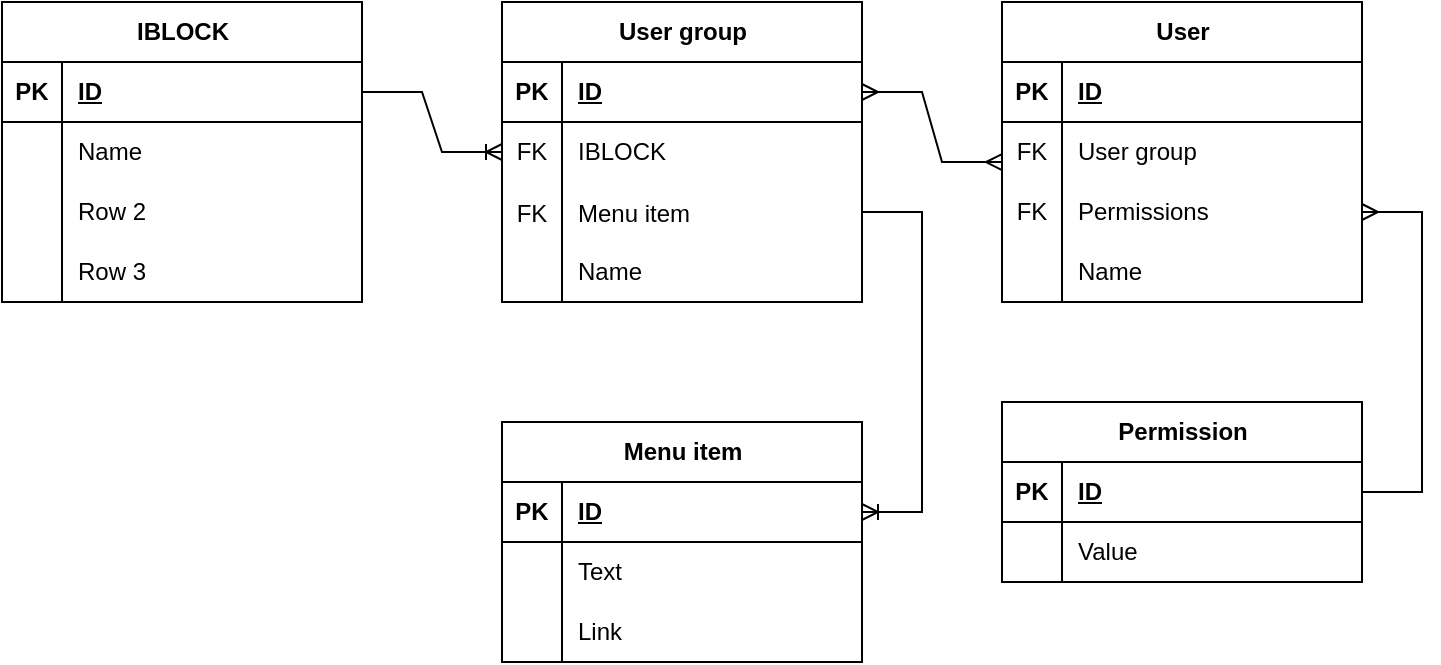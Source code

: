 <mxfile version="23.1.2" type="github">
  <diagram name="Page-1" id="EuUkEypdlGgZr67mnSQm">
    <mxGraphModel dx="935" dy="523" grid="1" gridSize="10" guides="1" tooltips="1" connect="1" arrows="1" fold="1" page="1" pageScale="1" pageWidth="850" pageHeight="1100" math="0" shadow="0">
      <root>
        <mxCell id="0" />
        <mxCell id="1" parent="0" />
        <mxCell id="Jmv412X6OkpTBtNYfSMh-15" value="IBLOCK" style="shape=table;startSize=30;container=1;collapsible=1;childLayout=tableLayout;fixedRows=1;rowLines=0;fontStyle=1;align=center;resizeLast=1;html=1;" vertex="1" parent="1">
          <mxGeometry x="20" y="580" width="180" height="150" as="geometry" />
        </mxCell>
        <mxCell id="Jmv412X6OkpTBtNYfSMh-16" value="" style="shape=tableRow;horizontal=0;startSize=0;swimlaneHead=0;swimlaneBody=0;fillColor=none;collapsible=0;dropTarget=0;points=[[0,0.5],[1,0.5]];portConstraint=eastwest;top=0;left=0;right=0;bottom=1;" vertex="1" parent="Jmv412X6OkpTBtNYfSMh-15">
          <mxGeometry y="30" width="180" height="30" as="geometry" />
        </mxCell>
        <mxCell id="Jmv412X6OkpTBtNYfSMh-17" value="PK" style="shape=partialRectangle;connectable=0;fillColor=none;top=0;left=0;bottom=0;right=0;fontStyle=1;overflow=hidden;whiteSpace=wrap;html=1;" vertex="1" parent="Jmv412X6OkpTBtNYfSMh-16">
          <mxGeometry width="30" height="30" as="geometry">
            <mxRectangle width="30" height="30" as="alternateBounds" />
          </mxGeometry>
        </mxCell>
        <mxCell id="Jmv412X6OkpTBtNYfSMh-18" value="ID" style="shape=partialRectangle;connectable=0;fillColor=none;top=0;left=0;bottom=0;right=0;align=left;spacingLeft=6;fontStyle=5;overflow=hidden;whiteSpace=wrap;html=1;" vertex="1" parent="Jmv412X6OkpTBtNYfSMh-16">
          <mxGeometry x="30" width="150" height="30" as="geometry">
            <mxRectangle width="150" height="30" as="alternateBounds" />
          </mxGeometry>
        </mxCell>
        <mxCell id="Jmv412X6OkpTBtNYfSMh-19" value="" style="shape=tableRow;horizontal=0;startSize=0;swimlaneHead=0;swimlaneBody=0;fillColor=none;collapsible=0;dropTarget=0;points=[[0,0.5],[1,0.5]];portConstraint=eastwest;top=0;left=0;right=0;bottom=0;" vertex="1" parent="Jmv412X6OkpTBtNYfSMh-15">
          <mxGeometry y="60" width="180" height="30" as="geometry" />
        </mxCell>
        <mxCell id="Jmv412X6OkpTBtNYfSMh-20" value="" style="shape=partialRectangle;connectable=0;fillColor=none;top=0;left=0;bottom=0;right=0;editable=1;overflow=hidden;whiteSpace=wrap;html=1;" vertex="1" parent="Jmv412X6OkpTBtNYfSMh-19">
          <mxGeometry width="30" height="30" as="geometry">
            <mxRectangle width="30" height="30" as="alternateBounds" />
          </mxGeometry>
        </mxCell>
        <mxCell id="Jmv412X6OkpTBtNYfSMh-21" value="Name" style="shape=partialRectangle;connectable=0;fillColor=none;top=0;left=0;bottom=0;right=0;align=left;spacingLeft=6;overflow=hidden;whiteSpace=wrap;html=1;" vertex="1" parent="Jmv412X6OkpTBtNYfSMh-19">
          <mxGeometry x="30" width="150" height="30" as="geometry">
            <mxRectangle width="150" height="30" as="alternateBounds" />
          </mxGeometry>
        </mxCell>
        <mxCell id="Jmv412X6OkpTBtNYfSMh-22" value="" style="shape=tableRow;horizontal=0;startSize=0;swimlaneHead=0;swimlaneBody=0;fillColor=none;collapsible=0;dropTarget=0;points=[[0,0.5],[1,0.5]];portConstraint=eastwest;top=0;left=0;right=0;bottom=0;" vertex="1" parent="Jmv412X6OkpTBtNYfSMh-15">
          <mxGeometry y="90" width="180" height="30" as="geometry" />
        </mxCell>
        <mxCell id="Jmv412X6OkpTBtNYfSMh-23" value="" style="shape=partialRectangle;connectable=0;fillColor=none;top=0;left=0;bottom=0;right=0;editable=1;overflow=hidden;whiteSpace=wrap;html=1;" vertex="1" parent="Jmv412X6OkpTBtNYfSMh-22">
          <mxGeometry width="30" height="30" as="geometry">
            <mxRectangle width="30" height="30" as="alternateBounds" />
          </mxGeometry>
        </mxCell>
        <mxCell id="Jmv412X6OkpTBtNYfSMh-24" value="Row 2" style="shape=partialRectangle;connectable=0;fillColor=none;top=0;left=0;bottom=0;right=0;align=left;spacingLeft=6;overflow=hidden;whiteSpace=wrap;html=1;" vertex="1" parent="Jmv412X6OkpTBtNYfSMh-22">
          <mxGeometry x="30" width="150" height="30" as="geometry">
            <mxRectangle width="150" height="30" as="alternateBounds" />
          </mxGeometry>
        </mxCell>
        <mxCell id="Jmv412X6OkpTBtNYfSMh-25" value="" style="shape=tableRow;horizontal=0;startSize=0;swimlaneHead=0;swimlaneBody=0;fillColor=none;collapsible=0;dropTarget=0;points=[[0,0.5],[1,0.5]];portConstraint=eastwest;top=0;left=0;right=0;bottom=0;" vertex="1" parent="Jmv412X6OkpTBtNYfSMh-15">
          <mxGeometry y="120" width="180" height="30" as="geometry" />
        </mxCell>
        <mxCell id="Jmv412X6OkpTBtNYfSMh-26" value="" style="shape=partialRectangle;connectable=0;fillColor=none;top=0;left=0;bottom=0;right=0;editable=1;overflow=hidden;whiteSpace=wrap;html=1;" vertex="1" parent="Jmv412X6OkpTBtNYfSMh-25">
          <mxGeometry width="30" height="30" as="geometry">
            <mxRectangle width="30" height="30" as="alternateBounds" />
          </mxGeometry>
        </mxCell>
        <mxCell id="Jmv412X6OkpTBtNYfSMh-27" value="Row 3" style="shape=partialRectangle;connectable=0;fillColor=none;top=0;left=0;bottom=0;right=0;align=left;spacingLeft=6;overflow=hidden;whiteSpace=wrap;html=1;" vertex="1" parent="Jmv412X6OkpTBtNYfSMh-25">
          <mxGeometry x="30" width="150" height="30" as="geometry">
            <mxRectangle width="150" height="30" as="alternateBounds" />
          </mxGeometry>
        </mxCell>
        <mxCell id="Jmv412X6OkpTBtNYfSMh-28" value="User group" style="shape=table;startSize=30;container=1;collapsible=1;childLayout=tableLayout;fixedRows=1;rowLines=0;fontStyle=1;align=center;resizeLast=1;html=1;" vertex="1" parent="1">
          <mxGeometry x="270" y="580" width="180" height="150" as="geometry" />
        </mxCell>
        <mxCell id="Jmv412X6OkpTBtNYfSMh-29" value="" style="shape=tableRow;horizontal=0;startSize=0;swimlaneHead=0;swimlaneBody=0;fillColor=none;collapsible=0;dropTarget=0;points=[[0,0.5],[1,0.5]];portConstraint=eastwest;top=0;left=0;right=0;bottom=1;" vertex="1" parent="Jmv412X6OkpTBtNYfSMh-28">
          <mxGeometry y="30" width="180" height="30" as="geometry" />
        </mxCell>
        <mxCell id="Jmv412X6OkpTBtNYfSMh-30" value="PK" style="shape=partialRectangle;connectable=0;fillColor=none;top=0;left=0;bottom=0;right=0;fontStyle=1;overflow=hidden;whiteSpace=wrap;html=1;" vertex="1" parent="Jmv412X6OkpTBtNYfSMh-29">
          <mxGeometry width="30" height="30" as="geometry">
            <mxRectangle width="30" height="30" as="alternateBounds" />
          </mxGeometry>
        </mxCell>
        <mxCell id="Jmv412X6OkpTBtNYfSMh-31" value="ID" style="shape=partialRectangle;connectable=0;fillColor=none;top=0;left=0;bottom=0;right=0;align=left;spacingLeft=6;fontStyle=5;overflow=hidden;whiteSpace=wrap;html=1;" vertex="1" parent="Jmv412X6OkpTBtNYfSMh-29">
          <mxGeometry x="30" width="150" height="30" as="geometry">
            <mxRectangle width="150" height="30" as="alternateBounds" />
          </mxGeometry>
        </mxCell>
        <mxCell id="Jmv412X6OkpTBtNYfSMh-32" value="" style="shape=tableRow;horizontal=0;startSize=0;swimlaneHead=0;swimlaneBody=0;fillColor=none;collapsible=0;dropTarget=0;points=[[0,0.5],[1,0.5]];portConstraint=eastwest;top=0;left=0;right=0;bottom=0;" vertex="1" parent="Jmv412X6OkpTBtNYfSMh-28">
          <mxGeometry y="60" width="180" height="30" as="geometry" />
        </mxCell>
        <mxCell id="Jmv412X6OkpTBtNYfSMh-33" value="FK" style="shape=partialRectangle;connectable=0;fillColor=none;top=0;left=0;bottom=0;right=0;editable=1;overflow=hidden;whiteSpace=wrap;html=1;" vertex="1" parent="Jmv412X6OkpTBtNYfSMh-32">
          <mxGeometry width="30" height="30" as="geometry">
            <mxRectangle width="30" height="30" as="alternateBounds" />
          </mxGeometry>
        </mxCell>
        <mxCell id="Jmv412X6OkpTBtNYfSMh-34" value="IBLOCK" style="shape=partialRectangle;connectable=0;fillColor=none;top=0;left=0;bottom=0;right=0;align=left;spacingLeft=6;overflow=hidden;whiteSpace=wrap;html=1;" vertex="1" parent="Jmv412X6OkpTBtNYfSMh-32">
          <mxGeometry x="30" width="150" height="30" as="geometry">
            <mxRectangle width="150" height="30" as="alternateBounds" />
          </mxGeometry>
        </mxCell>
        <mxCell id="Jmv412X6OkpTBtNYfSMh-102" value="" style="shape=tableRow;horizontal=0;startSize=0;swimlaneHead=0;swimlaneBody=0;fillColor=none;collapsible=0;dropTarget=0;points=[[0,0.5],[1,0.5]];portConstraint=eastwest;top=0;left=0;right=0;bottom=0;" vertex="1" parent="Jmv412X6OkpTBtNYfSMh-28">
          <mxGeometry y="90" width="180" height="30" as="geometry" />
        </mxCell>
        <mxCell id="Jmv412X6OkpTBtNYfSMh-103" value="FK" style="shape=partialRectangle;connectable=0;fillColor=none;top=0;left=0;bottom=0;right=0;editable=1;overflow=hidden;" vertex="1" parent="Jmv412X6OkpTBtNYfSMh-102">
          <mxGeometry width="30" height="30" as="geometry">
            <mxRectangle width="30" height="30" as="alternateBounds" />
          </mxGeometry>
        </mxCell>
        <mxCell id="Jmv412X6OkpTBtNYfSMh-104" value="Menu item" style="shape=partialRectangle;connectable=0;fillColor=none;top=0;left=0;bottom=0;right=0;align=left;spacingLeft=6;overflow=hidden;" vertex="1" parent="Jmv412X6OkpTBtNYfSMh-102">
          <mxGeometry x="30" width="150" height="30" as="geometry">
            <mxRectangle width="150" height="30" as="alternateBounds" />
          </mxGeometry>
        </mxCell>
        <mxCell id="Jmv412X6OkpTBtNYfSMh-38" value="" style="shape=tableRow;horizontal=0;startSize=0;swimlaneHead=0;swimlaneBody=0;fillColor=none;collapsible=0;dropTarget=0;points=[[0,0.5],[1,0.5]];portConstraint=eastwest;top=0;left=0;right=0;bottom=0;" vertex="1" parent="Jmv412X6OkpTBtNYfSMh-28">
          <mxGeometry y="120" width="180" height="30" as="geometry" />
        </mxCell>
        <mxCell id="Jmv412X6OkpTBtNYfSMh-39" value="" style="shape=partialRectangle;connectable=0;fillColor=none;top=0;left=0;bottom=0;right=0;editable=1;overflow=hidden;whiteSpace=wrap;html=1;" vertex="1" parent="Jmv412X6OkpTBtNYfSMh-38">
          <mxGeometry width="30" height="30" as="geometry">
            <mxRectangle width="30" height="30" as="alternateBounds" />
          </mxGeometry>
        </mxCell>
        <mxCell id="Jmv412X6OkpTBtNYfSMh-40" value="Name" style="shape=partialRectangle;connectable=0;fillColor=none;top=0;left=0;bottom=0;right=0;align=left;spacingLeft=6;overflow=hidden;whiteSpace=wrap;html=1;" vertex="1" parent="Jmv412X6OkpTBtNYfSMh-38">
          <mxGeometry x="30" width="150" height="30" as="geometry">
            <mxRectangle width="150" height="30" as="alternateBounds" />
          </mxGeometry>
        </mxCell>
        <mxCell id="Jmv412X6OkpTBtNYfSMh-54" value="User" style="shape=table;startSize=30;container=1;collapsible=1;childLayout=tableLayout;fixedRows=1;rowLines=0;fontStyle=1;align=center;resizeLast=1;html=1;" vertex="1" parent="1">
          <mxGeometry x="520" y="580" width="180" height="150" as="geometry" />
        </mxCell>
        <mxCell id="Jmv412X6OkpTBtNYfSMh-55" value="" style="shape=tableRow;horizontal=0;startSize=0;swimlaneHead=0;swimlaneBody=0;fillColor=none;collapsible=0;dropTarget=0;points=[[0,0.5],[1,0.5]];portConstraint=eastwest;top=0;left=0;right=0;bottom=1;" vertex="1" parent="Jmv412X6OkpTBtNYfSMh-54">
          <mxGeometry y="30" width="180" height="30" as="geometry" />
        </mxCell>
        <mxCell id="Jmv412X6OkpTBtNYfSMh-56" value="PK" style="shape=partialRectangle;connectable=0;fillColor=none;top=0;left=0;bottom=0;right=0;fontStyle=1;overflow=hidden;whiteSpace=wrap;html=1;" vertex="1" parent="Jmv412X6OkpTBtNYfSMh-55">
          <mxGeometry width="30" height="30" as="geometry">
            <mxRectangle width="30" height="30" as="alternateBounds" />
          </mxGeometry>
        </mxCell>
        <mxCell id="Jmv412X6OkpTBtNYfSMh-57" value="ID" style="shape=partialRectangle;connectable=0;fillColor=none;top=0;left=0;bottom=0;right=0;align=left;spacingLeft=6;fontStyle=5;overflow=hidden;whiteSpace=wrap;html=1;" vertex="1" parent="Jmv412X6OkpTBtNYfSMh-55">
          <mxGeometry x="30" width="150" height="30" as="geometry">
            <mxRectangle width="150" height="30" as="alternateBounds" />
          </mxGeometry>
        </mxCell>
        <mxCell id="Jmv412X6OkpTBtNYfSMh-58" value="" style="shape=tableRow;horizontal=0;startSize=0;swimlaneHead=0;swimlaneBody=0;fillColor=none;collapsible=0;dropTarget=0;points=[[0,0.5],[1,0.5]];portConstraint=eastwest;top=0;left=0;right=0;bottom=0;" vertex="1" parent="Jmv412X6OkpTBtNYfSMh-54">
          <mxGeometry y="60" width="180" height="30" as="geometry" />
        </mxCell>
        <mxCell id="Jmv412X6OkpTBtNYfSMh-59" value="FK" style="shape=partialRectangle;connectable=0;fillColor=none;top=0;left=0;bottom=0;right=0;editable=1;overflow=hidden;whiteSpace=wrap;html=1;" vertex="1" parent="Jmv412X6OkpTBtNYfSMh-58">
          <mxGeometry width="30" height="30" as="geometry">
            <mxRectangle width="30" height="30" as="alternateBounds" />
          </mxGeometry>
        </mxCell>
        <mxCell id="Jmv412X6OkpTBtNYfSMh-60" value="User group" style="shape=partialRectangle;connectable=0;fillColor=none;top=0;left=0;bottom=0;right=0;align=left;spacingLeft=6;overflow=hidden;whiteSpace=wrap;html=1;" vertex="1" parent="Jmv412X6OkpTBtNYfSMh-58">
          <mxGeometry x="30" width="150" height="30" as="geometry">
            <mxRectangle width="150" height="30" as="alternateBounds" />
          </mxGeometry>
        </mxCell>
        <mxCell id="Jmv412X6OkpTBtNYfSMh-61" value="" style="shape=tableRow;horizontal=0;startSize=0;swimlaneHead=0;swimlaneBody=0;fillColor=none;collapsible=0;dropTarget=0;points=[[0,0.5],[1,0.5]];portConstraint=eastwest;top=0;left=0;right=0;bottom=0;" vertex="1" parent="Jmv412X6OkpTBtNYfSMh-54">
          <mxGeometry y="90" width="180" height="30" as="geometry" />
        </mxCell>
        <mxCell id="Jmv412X6OkpTBtNYfSMh-62" value="FK" style="shape=partialRectangle;connectable=0;fillColor=none;top=0;left=0;bottom=0;right=0;editable=1;overflow=hidden;whiteSpace=wrap;html=1;" vertex="1" parent="Jmv412X6OkpTBtNYfSMh-61">
          <mxGeometry width="30" height="30" as="geometry">
            <mxRectangle width="30" height="30" as="alternateBounds" />
          </mxGeometry>
        </mxCell>
        <mxCell id="Jmv412X6OkpTBtNYfSMh-63" value="Permissions" style="shape=partialRectangle;connectable=0;fillColor=none;top=0;left=0;bottom=0;right=0;align=left;spacingLeft=6;overflow=hidden;whiteSpace=wrap;html=1;" vertex="1" parent="Jmv412X6OkpTBtNYfSMh-61">
          <mxGeometry x="30" width="150" height="30" as="geometry">
            <mxRectangle width="150" height="30" as="alternateBounds" />
          </mxGeometry>
        </mxCell>
        <mxCell id="Jmv412X6OkpTBtNYfSMh-64" value="" style="shape=tableRow;horizontal=0;startSize=0;swimlaneHead=0;swimlaneBody=0;fillColor=none;collapsible=0;dropTarget=0;points=[[0,0.5],[1,0.5]];portConstraint=eastwest;top=0;left=0;right=0;bottom=0;" vertex="1" parent="Jmv412X6OkpTBtNYfSMh-54">
          <mxGeometry y="120" width="180" height="30" as="geometry" />
        </mxCell>
        <mxCell id="Jmv412X6OkpTBtNYfSMh-65" value="" style="shape=partialRectangle;connectable=0;fillColor=none;top=0;left=0;bottom=0;right=0;editable=1;overflow=hidden;whiteSpace=wrap;html=1;" vertex="1" parent="Jmv412X6OkpTBtNYfSMh-64">
          <mxGeometry width="30" height="30" as="geometry">
            <mxRectangle width="30" height="30" as="alternateBounds" />
          </mxGeometry>
        </mxCell>
        <mxCell id="Jmv412X6OkpTBtNYfSMh-66" value="Name" style="shape=partialRectangle;connectable=0;fillColor=none;top=0;left=0;bottom=0;right=0;align=left;spacingLeft=6;overflow=hidden;whiteSpace=wrap;html=1;" vertex="1" parent="Jmv412X6OkpTBtNYfSMh-64">
          <mxGeometry x="30" width="150" height="30" as="geometry">
            <mxRectangle width="150" height="30" as="alternateBounds" />
          </mxGeometry>
        </mxCell>
        <mxCell id="Jmv412X6OkpTBtNYfSMh-67" value="Permission" style="shape=table;startSize=30;container=1;collapsible=1;childLayout=tableLayout;fixedRows=1;rowLines=0;fontStyle=1;align=center;resizeLast=1;html=1;" vertex="1" parent="1">
          <mxGeometry x="520" y="780" width="180" height="90" as="geometry" />
        </mxCell>
        <mxCell id="Jmv412X6OkpTBtNYfSMh-68" value="" style="shape=tableRow;horizontal=0;startSize=0;swimlaneHead=0;swimlaneBody=0;fillColor=none;collapsible=0;dropTarget=0;points=[[0,0.5],[1,0.5]];portConstraint=eastwest;top=0;left=0;right=0;bottom=1;" vertex="1" parent="Jmv412X6OkpTBtNYfSMh-67">
          <mxGeometry y="30" width="180" height="30" as="geometry" />
        </mxCell>
        <mxCell id="Jmv412X6OkpTBtNYfSMh-69" value="PK" style="shape=partialRectangle;connectable=0;fillColor=none;top=0;left=0;bottom=0;right=0;fontStyle=1;overflow=hidden;whiteSpace=wrap;html=1;" vertex="1" parent="Jmv412X6OkpTBtNYfSMh-68">
          <mxGeometry width="30" height="30" as="geometry">
            <mxRectangle width="30" height="30" as="alternateBounds" />
          </mxGeometry>
        </mxCell>
        <mxCell id="Jmv412X6OkpTBtNYfSMh-70" value="ID" style="shape=partialRectangle;connectable=0;fillColor=none;top=0;left=0;bottom=0;right=0;align=left;spacingLeft=6;fontStyle=5;overflow=hidden;whiteSpace=wrap;html=1;" vertex="1" parent="Jmv412X6OkpTBtNYfSMh-68">
          <mxGeometry x="30" width="150" height="30" as="geometry">
            <mxRectangle width="150" height="30" as="alternateBounds" />
          </mxGeometry>
        </mxCell>
        <mxCell id="Jmv412X6OkpTBtNYfSMh-71" value="" style="shape=tableRow;horizontal=0;startSize=0;swimlaneHead=0;swimlaneBody=0;fillColor=none;collapsible=0;dropTarget=0;points=[[0,0.5],[1,0.5]];portConstraint=eastwest;top=0;left=0;right=0;bottom=0;" vertex="1" parent="Jmv412X6OkpTBtNYfSMh-67">
          <mxGeometry y="60" width="180" height="30" as="geometry" />
        </mxCell>
        <mxCell id="Jmv412X6OkpTBtNYfSMh-72" value="" style="shape=partialRectangle;connectable=0;fillColor=none;top=0;left=0;bottom=0;right=0;editable=1;overflow=hidden;whiteSpace=wrap;html=1;" vertex="1" parent="Jmv412X6OkpTBtNYfSMh-71">
          <mxGeometry width="30" height="30" as="geometry">
            <mxRectangle width="30" height="30" as="alternateBounds" />
          </mxGeometry>
        </mxCell>
        <mxCell id="Jmv412X6OkpTBtNYfSMh-73" value="Value" style="shape=partialRectangle;connectable=0;fillColor=none;top=0;left=0;bottom=0;right=0;align=left;spacingLeft=6;overflow=hidden;whiteSpace=wrap;html=1;" vertex="1" parent="Jmv412X6OkpTBtNYfSMh-71">
          <mxGeometry x="30" width="150" height="30" as="geometry">
            <mxRectangle width="150" height="30" as="alternateBounds" />
          </mxGeometry>
        </mxCell>
        <mxCell id="Jmv412X6OkpTBtNYfSMh-80" value="Menu item" style="shape=table;startSize=30;container=1;collapsible=1;childLayout=tableLayout;fixedRows=1;rowLines=0;fontStyle=1;align=center;resizeLast=1;html=1;" vertex="1" parent="1">
          <mxGeometry x="270" y="790" width="180" height="120" as="geometry" />
        </mxCell>
        <mxCell id="Jmv412X6OkpTBtNYfSMh-81" value="" style="shape=tableRow;horizontal=0;startSize=0;swimlaneHead=0;swimlaneBody=0;fillColor=none;collapsible=0;dropTarget=0;points=[[0,0.5],[1,0.5]];portConstraint=eastwest;top=0;left=0;right=0;bottom=1;" vertex="1" parent="Jmv412X6OkpTBtNYfSMh-80">
          <mxGeometry y="30" width="180" height="30" as="geometry" />
        </mxCell>
        <mxCell id="Jmv412X6OkpTBtNYfSMh-82" value="PK" style="shape=partialRectangle;connectable=0;fillColor=none;top=0;left=0;bottom=0;right=0;fontStyle=1;overflow=hidden;whiteSpace=wrap;html=1;" vertex="1" parent="Jmv412X6OkpTBtNYfSMh-81">
          <mxGeometry width="30" height="30" as="geometry">
            <mxRectangle width="30" height="30" as="alternateBounds" />
          </mxGeometry>
        </mxCell>
        <mxCell id="Jmv412X6OkpTBtNYfSMh-83" value="ID" style="shape=partialRectangle;connectable=0;fillColor=none;top=0;left=0;bottom=0;right=0;align=left;spacingLeft=6;fontStyle=5;overflow=hidden;whiteSpace=wrap;html=1;" vertex="1" parent="Jmv412X6OkpTBtNYfSMh-81">
          <mxGeometry x="30" width="150" height="30" as="geometry">
            <mxRectangle width="150" height="30" as="alternateBounds" />
          </mxGeometry>
        </mxCell>
        <mxCell id="Jmv412X6OkpTBtNYfSMh-84" value="" style="shape=tableRow;horizontal=0;startSize=0;swimlaneHead=0;swimlaneBody=0;fillColor=none;collapsible=0;dropTarget=0;points=[[0,0.5],[1,0.5]];portConstraint=eastwest;top=0;left=0;right=0;bottom=0;" vertex="1" parent="Jmv412X6OkpTBtNYfSMh-80">
          <mxGeometry y="60" width="180" height="30" as="geometry" />
        </mxCell>
        <mxCell id="Jmv412X6OkpTBtNYfSMh-85" value="" style="shape=partialRectangle;connectable=0;fillColor=none;top=0;left=0;bottom=0;right=0;editable=1;overflow=hidden;whiteSpace=wrap;html=1;" vertex="1" parent="Jmv412X6OkpTBtNYfSMh-84">
          <mxGeometry width="30" height="30" as="geometry">
            <mxRectangle width="30" height="30" as="alternateBounds" />
          </mxGeometry>
        </mxCell>
        <mxCell id="Jmv412X6OkpTBtNYfSMh-86" value="Text" style="shape=partialRectangle;connectable=0;fillColor=none;top=0;left=0;bottom=0;right=0;align=left;spacingLeft=6;overflow=hidden;whiteSpace=wrap;html=1;" vertex="1" parent="Jmv412X6OkpTBtNYfSMh-84">
          <mxGeometry x="30" width="150" height="30" as="geometry">
            <mxRectangle width="150" height="30" as="alternateBounds" />
          </mxGeometry>
        </mxCell>
        <mxCell id="Jmv412X6OkpTBtNYfSMh-87" value="" style="shape=tableRow;horizontal=0;startSize=0;swimlaneHead=0;swimlaneBody=0;fillColor=none;collapsible=0;dropTarget=0;points=[[0,0.5],[1,0.5]];portConstraint=eastwest;top=0;left=0;right=0;bottom=0;" vertex="1" parent="Jmv412X6OkpTBtNYfSMh-80">
          <mxGeometry y="90" width="180" height="30" as="geometry" />
        </mxCell>
        <mxCell id="Jmv412X6OkpTBtNYfSMh-88" value="" style="shape=partialRectangle;connectable=0;fillColor=none;top=0;left=0;bottom=0;right=0;editable=1;overflow=hidden;whiteSpace=wrap;html=1;" vertex="1" parent="Jmv412X6OkpTBtNYfSMh-87">
          <mxGeometry width="30" height="30" as="geometry">
            <mxRectangle width="30" height="30" as="alternateBounds" />
          </mxGeometry>
        </mxCell>
        <mxCell id="Jmv412X6OkpTBtNYfSMh-89" value="Link" style="shape=partialRectangle;connectable=0;fillColor=none;top=0;left=0;bottom=0;right=0;align=left;spacingLeft=6;overflow=hidden;whiteSpace=wrap;html=1;" vertex="1" parent="Jmv412X6OkpTBtNYfSMh-87">
          <mxGeometry x="30" width="150" height="30" as="geometry">
            <mxRectangle width="150" height="30" as="alternateBounds" />
          </mxGeometry>
        </mxCell>
        <mxCell id="Jmv412X6OkpTBtNYfSMh-93" value="" style="edgeStyle=entityRelationEdgeStyle;fontSize=12;html=1;endArrow=ERoneToMany;rounded=0;exitX=1;exitY=0.5;exitDx=0;exitDy=0;" edge="1" parent="1" source="Jmv412X6OkpTBtNYfSMh-16" target="Jmv412X6OkpTBtNYfSMh-32">
          <mxGeometry width="100" height="100" relative="1" as="geometry">
            <mxPoint x="200" y="620" as="sourcePoint" />
            <mxPoint x="270" y="655.01" as="targetPoint" />
            <Array as="points">
              <mxPoint x="240" y="620" />
              <mxPoint x="220" y="650" />
              <mxPoint x="250" y="640" />
              <mxPoint x="250" y="670" />
            </Array>
          </mxGeometry>
        </mxCell>
        <mxCell id="Jmv412X6OkpTBtNYfSMh-94" value="" style="edgeStyle=entityRelationEdgeStyle;fontSize=12;html=1;endArrow=ERmany;startArrow=ERmany;rounded=0;exitX=1;exitY=0.5;exitDx=0;exitDy=0;entryX=0;entryY=0.667;entryDx=0;entryDy=0;entryPerimeter=0;" edge="1" parent="1" source="Jmv412X6OkpTBtNYfSMh-29" target="Jmv412X6OkpTBtNYfSMh-58">
          <mxGeometry width="100" height="100" relative="1" as="geometry">
            <mxPoint x="500" y="840" as="sourcePoint" />
            <mxPoint x="600" y="740" as="targetPoint" />
          </mxGeometry>
        </mxCell>
        <mxCell id="Jmv412X6OkpTBtNYfSMh-95" value="" style="edgeStyle=entityRelationEdgeStyle;fontSize=12;html=1;endArrow=ERmany;rounded=0;" edge="1" parent="1" source="Jmv412X6OkpTBtNYfSMh-68" target="Jmv412X6OkpTBtNYfSMh-61">
          <mxGeometry width="100" height="100" relative="1" as="geometry">
            <mxPoint x="770" y="820" as="sourcePoint" />
            <mxPoint x="420" y="720" as="targetPoint" />
            <Array as="points">
              <mxPoint x="420" y="785" />
              <mxPoint x="420" y="800" />
              <mxPoint x="410" y="790" />
            </Array>
          </mxGeometry>
        </mxCell>
        <mxCell id="Jmv412X6OkpTBtNYfSMh-105" value="" style="edgeStyle=entityRelationEdgeStyle;fontSize=12;html=1;endArrow=ERoneToMany;rounded=0;" edge="1" parent="1" source="Jmv412X6OkpTBtNYfSMh-102" target="Jmv412X6OkpTBtNYfSMh-81">
          <mxGeometry width="100" height="100" relative="1" as="geometry">
            <mxPoint x="320" y="720" as="sourcePoint" />
            <mxPoint x="410" y="680" as="targetPoint" />
            <Array as="points">
              <mxPoint x="240" y="760" />
              <mxPoint x="420" y="760" />
              <mxPoint x="350" y="780" />
              <mxPoint x="270" y="770" />
            </Array>
          </mxGeometry>
        </mxCell>
      </root>
    </mxGraphModel>
  </diagram>
</mxfile>
